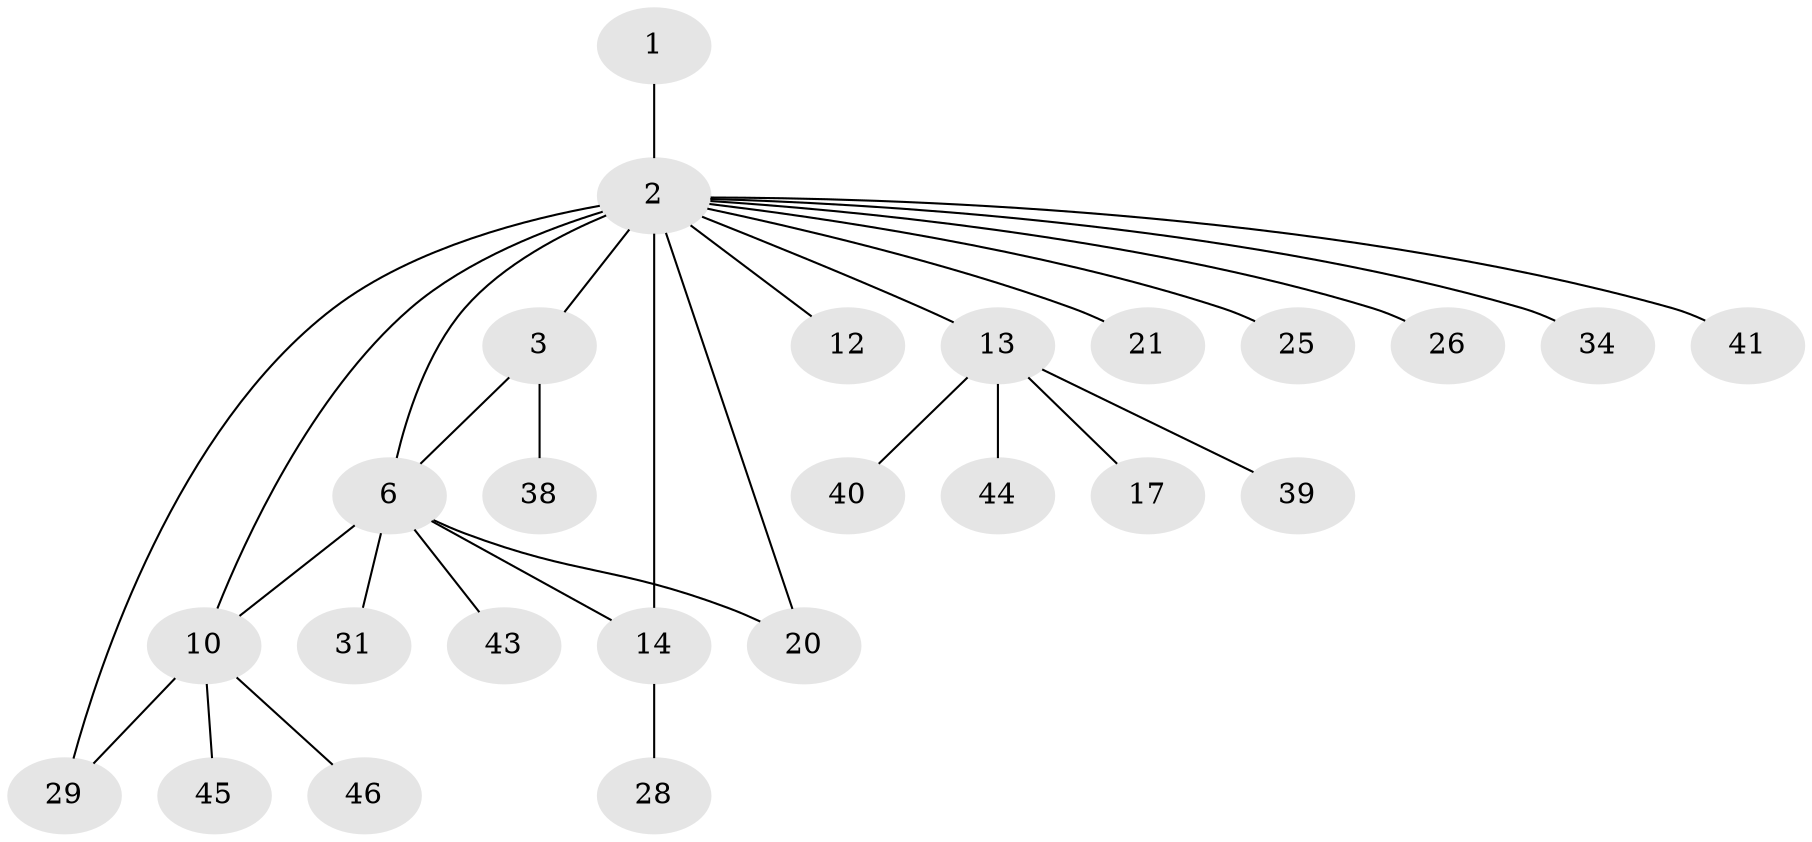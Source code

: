 // original degree distribution, {1: 0.56, 11: 0.02, 4: 0.04, 6: 0.04, 9: 0.04, 5: 0.02, 7: 0.04, 3: 0.08, 2: 0.16}
// Generated by graph-tools (version 1.1) at 2025/16/03/09/25 04:16:06]
// undirected, 25 vertices, 29 edges
graph export_dot {
graph [start="1"]
  node [color=gray90,style=filled];
  1;
  2 [super="+8+4+23"];
  3;
  6 [super="+15+36+18+7"];
  10 [super="+19+32+42+11"];
  12;
  13 [super="+35+27+30"];
  14;
  17;
  20;
  21;
  25;
  26;
  28;
  29;
  31;
  34 [super="+37"];
  38;
  39;
  40;
  41;
  43;
  44;
  45;
  46;
  1 -- 2;
  2 -- 13;
  2 -- 20;
  2 -- 21 [weight=2];
  2 -- 26;
  2 -- 3 [weight=2];
  2 -- 34;
  2 -- 6 [weight=5];
  2 -- 41;
  2 -- 10;
  2 -- 14;
  2 -- 25;
  2 -- 12;
  2 -- 29;
  3 -- 38;
  3 -- 6;
  6 -- 10;
  6 -- 20;
  6 -- 43;
  6 -- 31;
  6 -- 14;
  10 -- 29;
  10 -- 45;
  10 -- 46;
  13 -- 17;
  13 -- 39;
  13 -- 40;
  13 -- 44;
  14 -- 28;
}
